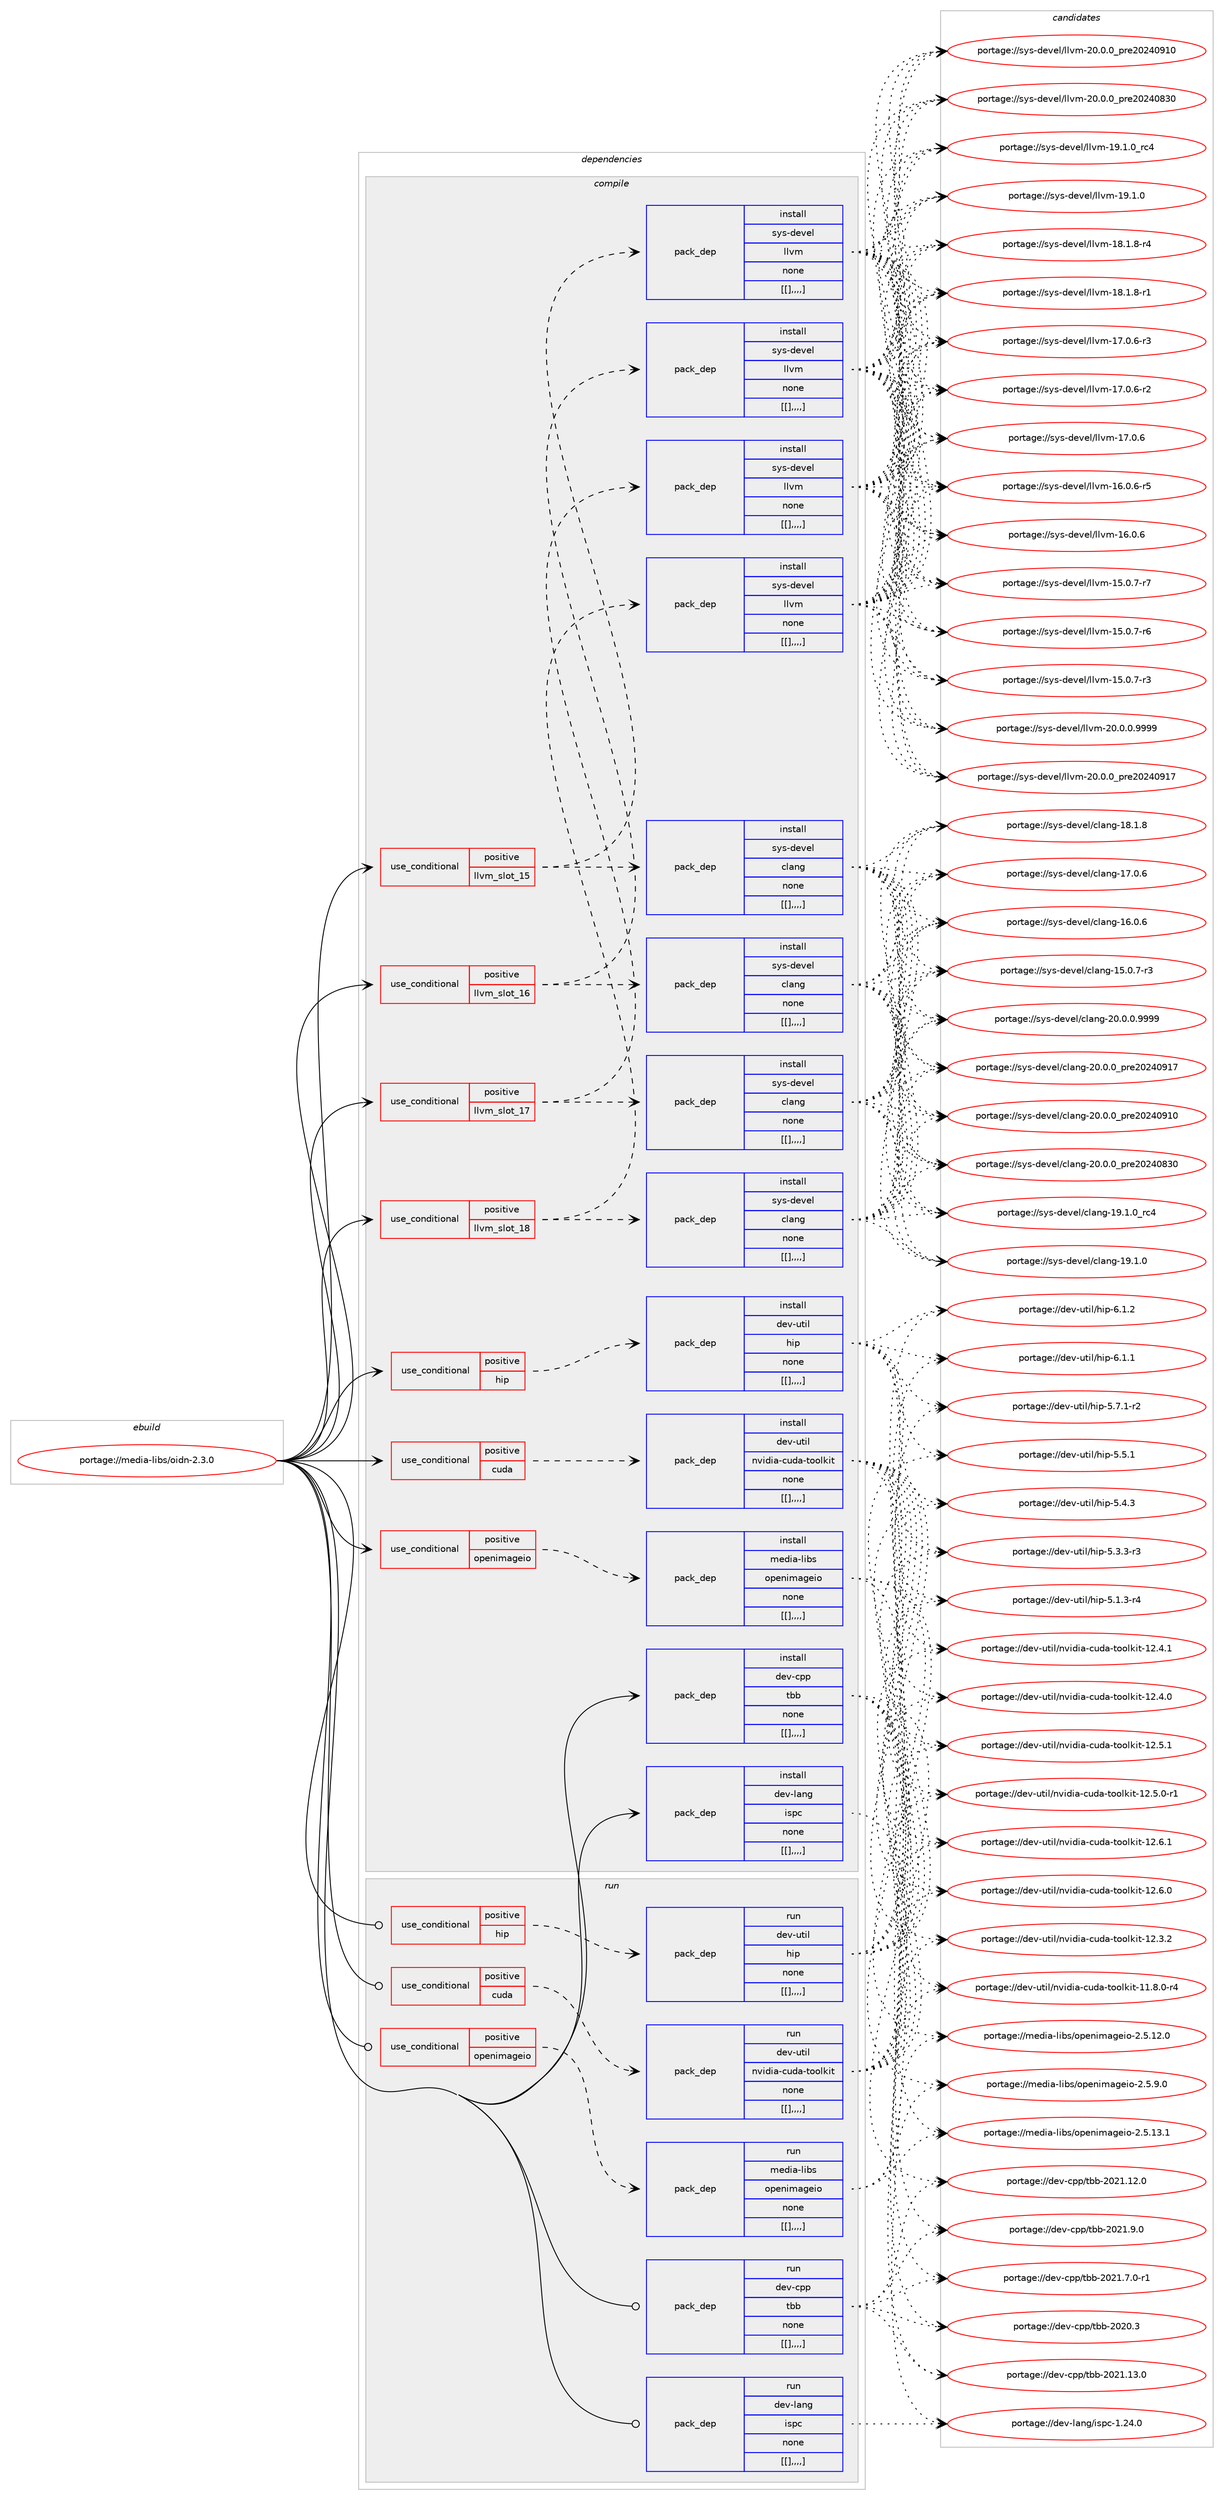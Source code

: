 digraph prolog {

# *************
# Graph options
# *************

newrank=true;
concentrate=true;
compound=true;
graph [rankdir=LR,fontname=Helvetica,fontsize=10,ranksep=1.5];#, ranksep=2.5, nodesep=0.2];
edge  [arrowhead=vee];
node  [fontname=Helvetica,fontsize=10];

# **********
# The ebuild
# **********

subgraph cluster_leftcol {
color=gray;
label=<<i>ebuild</i>>;
id [label="portage://media-libs/oidn-2.3.0", color=red, width=4, href="../media-libs/oidn-2.3.0.svg"];
}

# ****************
# The dependencies
# ****************

subgraph cluster_midcol {
color=gray;
label=<<i>dependencies</i>>;
subgraph cluster_compile {
fillcolor="#eeeeee";
style=filled;
label=<<i>compile</i>>;
subgraph cond80418 {
dependency313854 [label=<<TABLE BORDER="0" CELLBORDER="1" CELLSPACING="0" CELLPADDING="4"><TR><TD ROWSPAN="3" CELLPADDING="10">use_conditional</TD></TR><TR><TD>positive</TD></TR><TR><TD>cuda</TD></TR></TABLE>>, shape=none, color=red];
subgraph pack231025 {
dependency313855 [label=<<TABLE BORDER="0" CELLBORDER="1" CELLSPACING="0" CELLPADDING="4" WIDTH="220"><TR><TD ROWSPAN="6" CELLPADDING="30">pack_dep</TD></TR><TR><TD WIDTH="110">install</TD></TR><TR><TD>dev-util</TD></TR><TR><TD>nvidia-cuda-toolkit</TD></TR><TR><TD>none</TD></TR><TR><TD>[[],,,,]</TD></TR></TABLE>>, shape=none, color=blue];
}
dependency313854:e -> dependency313855:w [weight=20,style="dashed",arrowhead="vee"];
}
id:e -> dependency313854:w [weight=20,style="solid",arrowhead="vee"];
subgraph cond80419 {
dependency313856 [label=<<TABLE BORDER="0" CELLBORDER="1" CELLSPACING="0" CELLPADDING="4"><TR><TD ROWSPAN="3" CELLPADDING="10">use_conditional</TD></TR><TR><TD>positive</TD></TR><TR><TD>hip</TD></TR></TABLE>>, shape=none, color=red];
subgraph pack231026 {
dependency313857 [label=<<TABLE BORDER="0" CELLBORDER="1" CELLSPACING="0" CELLPADDING="4" WIDTH="220"><TR><TD ROWSPAN="6" CELLPADDING="30">pack_dep</TD></TR><TR><TD WIDTH="110">install</TD></TR><TR><TD>dev-util</TD></TR><TR><TD>hip</TD></TR><TR><TD>none</TD></TR><TR><TD>[[],,,,]</TD></TR></TABLE>>, shape=none, color=blue];
}
dependency313856:e -> dependency313857:w [weight=20,style="dashed",arrowhead="vee"];
}
id:e -> dependency313856:w [weight=20,style="solid",arrowhead="vee"];
subgraph cond80420 {
dependency313858 [label=<<TABLE BORDER="0" CELLBORDER="1" CELLSPACING="0" CELLPADDING="4"><TR><TD ROWSPAN="3" CELLPADDING="10">use_conditional</TD></TR><TR><TD>positive</TD></TR><TR><TD>llvm_slot_15</TD></TR></TABLE>>, shape=none, color=red];
subgraph pack231027 {
dependency313859 [label=<<TABLE BORDER="0" CELLBORDER="1" CELLSPACING="0" CELLPADDING="4" WIDTH="220"><TR><TD ROWSPAN="6" CELLPADDING="30">pack_dep</TD></TR><TR><TD WIDTH="110">install</TD></TR><TR><TD>sys-devel</TD></TR><TR><TD>clang</TD></TR><TR><TD>none</TD></TR><TR><TD>[[],,,,]</TD></TR></TABLE>>, shape=none, color=blue];
}
dependency313858:e -> dependency313859:w [weight=20,style="dashed",arrowhead="vee"];
subgraph pack231028 {
dependency313860 [label=<<TABLE BORDER="0" CELLBORDER="1" CELLSPACING="0" CELLPADDING="4" WIDTH="220"><TR><TD ROWSPAN="6" CELLPADDING="30">pack_dep</TD></TR><TR><TD WIDTH="110">install</TD></TR><TR><TD>sys-devel</TD></TR><TR><TD>llvm</TD></TR><TR><TD>none</TD></TR><TR><TD>[[],,,,]</TD></TR></TABLE>>, shape=none, color=blue];
}
dependency313858:e -> dependency313860:w [weight=20,style="dashed",arrowhead="vee"];
}
id:e -> dependency313858:w [weight=20,style="solid",arrowhead="vee"];
subgraph cond80421 {
dependency313861 [label=<<TABLE BORDER="0" CELLBORDER="1" CELLSPACING="0" CELLPADDING="4"><TR><TD ROWSPAN="3" CELLPADDING="10">use_conditional</TD></TR><TR><TD>positive</TD></TR><TR><TD>llvm_slot_16</TD></TR></TABLE>>, shape=none, color=red];
subgraph pack231029 {
dependency313862 [label=<<TABLE BORDER="0" CELLBORDER="1" CELLSPACING="0" CELLPADDING="4" WIDTH="220"><TR><TD ROWSPAN="6" CELLPADDING="30">pack_dep</TD></TR><TR><TD WIDTH="110">install</TD></TR><TR><TD>sys-devel</TD></TR><TR><TD>clang</TD></TR><TR><TD>none</TD></TR><TR><TD>[[],,,,]</TD></TR></TABLE>>, shape=none, color=blue];
}
dependency313861:e -> dependency313862:w [weight=20,style="dashed",arrowhead="vee"];
subgraph pack231030 {
dependency313863 [label=<<TABLE BORDER="0" CELLBORDER="1" CELLSPACING="0" CELLPADDING="4" WIDTH="220"><TR><TD ROWSPAN="6" CELLPADDING="30">pack_dep</TD></TR><TR><TD WIDTH="110">install</TD></TR><TR><TD>sys-devel</TD></TR><TR><TD>llvm</TD></TR><TR><TD>none</TD></TR><TR><TD>[[],,,,]</TD></TR></TABLE>>, shape=none, color=blue];
}
dependency313861:e -> dependency313863:w [weight=20,style="dashed",arrowhead="vee"];
}
id:e -> dependency313861:w [weight=20,style="solid",arrowhead="vee"];
subgraph cond80422 {
dependency313864 [label=<<TABLE BORDER="0" CELLBORDER="1" CELLSPACING="0" CELLPADDING="4"><TR><TD ROWSPAN="3" CELLPADDING="10">use_conditional</TD></TR><TR><TD>positive</TD></TR><TR><TD>llvm_slot_17</TD></TR></TABLE>>, shape=none, color=red];
subgraph pack231031 {
dependency313865 [label=<<TABLE BORDER="0" CELLBORDER="1" CELLSPACING="0" CELLPADDING="4" WIDTH="220"><TR><TD ROWSPAN="6" CELLPADDING="30">pack_dep</TD></TR><TR><TD WIDTH="110">install</TD></TR><TR><TD>sys-devel</TD></TR><TR><TD>clang</TD></TR><TR><TD>none</TD></TR><TR><TD>[[],,,,]</TD></TR></TABLE>>, shape=none, color=blue];
}
dependency313864:e -> dependency313865:w [weight=20,style="dashed",arrowhead="vee"];
subgraph pack231032 {
dependency313866 [label=<<TABLE BORDER="0" CELLBORDER="1" CELLSPACING="0" CELLPADDING="4" WIDTH="220"><TR><TD ROWSPAN="6" CELLPADDING="30">pack_dep</TD></TR><TR><TD WIDTH="110">install</TD></TR><TR><TD>sys-devel</TD></TR><TR><TD>llvm</TD></TR><TR><TD>none</TD></TR><TR><TD>[[],,,,]</TD></TR></TABLE>>, shape=none, color=blue];
}
dependency313864:e -> dependency313866:w [weight=20,style="dashed",arrowhead="vee"];
}
id:e -> dependency313864:w [weight=20,style="solid",arrowhead="vee"];
subgraph cond80423 {
dependency313867 [label=<<TABLE BORDER="0" CELLBORDER="1" CELLSPACING="0" CELLPADDING="4"><TR><TD ROWSPAN="3" CELLPADDING="10">use_conditional</TD></TR><TR><TD>positive</TD></TR><TR><TD>llvm_slot_18</TD></TR></TABLE>>, shape=none, color=red];
subgraph pack231033 {
dependency313868 [label=<<TABLE BORDER="0" CELLBORDER="1" CELLSPACING="0" CELLPADDING="4" WIDTH="220"><TR><TD ROWSPAN="6" CELLPADDING="30">pack_dep</TD></TR><TR><TD WIDTH="110">install</TD></TR><TR><TD>sys-devel</TD></TR><TR><TD>clang</TD></TR><TR><TD>none</TD></TR><TR><TD>[[],,,,]</TD></TR></TABLE>>, shape=none, color=blue];
}
dependency313867:e -> dependency313868:w [weight=20,style="dashed",arrowhead="vee"];
subgraph pack231034 {
dependency313869 [label=<<TABLE BORDER="0" CELLBORDER="1" CELLSPACING="0" CELLPADDING="4" WIDTH="220"><TR><TD ROWSPAN="6" CELLPADDING="30">pack_dep</TD></TR><TR><TD WIDTH="110">install</TD></TR><TR><TD>sys-devel</TD></TR><TR><TD>llvm</TD></TR><TR><TD>none</TD></TR><TR><TD>[[],,,,]</TD></TR></TABLE>>, shape=none, color=blue];
}
dependency313867:e -> dependency313869:w [weight=20,style="dashed",arrowhead="vee"];
}
id:e -> dependency313867:w [weight=20,style="solid",arrowhead="vee"];
subgraph cond80424 {
dependency313870 [label=<<TABLE BORDER="0" CELLBORDER="1" CELLSPACING="0" CELLPADDING="4"><TR><TD ROWSPAN="3" CELLPADDING="10">use_conditional</TD></TR><TR><TD>positive</TD></TR><TR><TD>openimageio</TD></TR></TABLE>>, shape=none, color=red];
subgraph pack231035 {
dependency313871 [label=<<TABLE BORDER="0" CELLBORDER="1" CELLSPACING="0" CELLPADDING="4" WIDTH="220"><TR><TD ROWSPAN="6" CELLPADDING="30">pack_dep</TD></TR><TR><TD WIDTH="110">install</TD></TR><TR><TD>media-libs</TD></TR><TR><TD>openimageio</TD></TR><TR><TD>none</TD></TR><TR><TD>[[],,,,]</TD></TR></TABLE>>, shape=none, color=blue];
}
dependency313870:e -> dependency313871:w [weight=20,style="dashed",arrowhead="vee"];
}
id:e -> dependency313870:w [weight=20,style="solid",arrowhead="vee"];
subgraph pack231036 {
dependency313872 [label=<<TABLE BORDER="0" CELLBORDER="1" CELLSPACING="0" CELLPADDING="4" WIDTH="220"><TR><TD ROWSPAN="6" CELLPADDING="30">pack_dep</TD></TR><TR><TD WIDTH="110">install</TD></TR><TR><TD>dev-cpp</TD></TR><TR><TD>tbb</TD></TR><TR><TD>none</TD></TR><TR><TD>[[],,,,]</TD></TR></TABLE>>, shape=none, color=blue];
}
id:e -> dependency313872:w [weight=20,style="solid",arrowhead="vee"];
subgraph pack231037 {
dependency313873 [label=<<TABLE BORDER="0" CELLBORDER="1" CELLSPACING="0" CELLPADDING="4" WIDTH="220"><TR><TD ROWSPAN="6" CELLPADDING="30">pack_dep</TD></TR><TR><TD WIDTH="110">install</TD></TR><TR><TD>dev-lang</TD></TR><TR><TD>ispc</TD></TR><TR><TD>none</TD></TR><TR><TD>[[],,,,]</TD></TR></TABLE>>, shape=none, color=blue];
}
id:e -> dependency313873:w [weight=20,style="solid",arrowhead="vee"];
}
subgraph cluster_compileandrun {
fillcolor="#eeeeee";
style=filled;
label=<<i>compile and run</i>>;
}
subgraph cluster_run {
fillcolor="#eeeeee";
style=filled;
label=<<i>run</i>>;
subgraph cond80425 {
dependency313874 [label=<<TABLE BORDER="0" CELLBORDER="1" CELLSPACING="0" CELLPADDING="4"><TR><TD ROWSPAN="3" CELLPADDING="10">use_conditional</TD></TR><TR><TD>positive</TD></TR><TR><TD>cuda</TD></TR></TABLE>>, shape=none, color=red];
subgraph pack231038 {
dependency313875 [label=<<TABLE BORDER="0" CELLBORDER="1" CELLSPACING="0" CELLPADDING="4" WIDTH="220"><TR><TD ROWSPAN="6" CELLPADDING="30">pack_dep</TD></TR><TR><TD WIDTH="110">run</TD></TR><TR><TD>dev-util</TD></TR><TR><TD>nvidia-cuda-toolkit</TD></TR><TR><TD>none</TD></TR><TR><TD>[[],,,,]</TD></TR></TABLE>>, shape=none, color=blue];
}
dependency313874:e -> dependency313875:w [weight=20,style="dashed",arrowhead="vee"];
}
id:e -> dependency313874:w [weight=20,style="solid",arrowhead="odot"];
subgraph cond80426 {
dependency313876 [label=<<TABLE BORDER="0" CELLBORDER="1" CELLSPACING="0" CELLPADDING="4"><TR><TD ROWSPAN="3" CELLPADDING="10">use_conditional</TD></TR><TR><TD>positive</TD></TR><TR><TD>hip</TD></TR></TABLE>>, shape=none, color=red];
subgraph pack231039 {
dependency313877 [label=<<TABLE BORDER="0" CELLBORDER="1" CELLSPACING="0" CELLPADDING="4" WIDTH="220"><TR><TD ROWSPAN="6" CELLPADDING="30">pack_dep</TD></TR><TR><TD WIDTH="110">run</TD></TR><TR><TD>dev-util</TD></TR><TR><TD>hip</TD></TR><TR><TD>none</TD></TR><TR><TD>[[],,,,]</TD></TR></TABLE>>, shape=none, color=blue];
}
dependency313876:e -> dependency313877:w [weight=20,style="dashed",arrowhead="vee"];
}
id:e -> dependency313876:w [weight=20,style="solid",arrowhead="odot"];
subgraph cond80427 {
dependency313878 [label=<<TABLE BORDER="0" CELLBORDER="1" CELLSPACING="0" CELLPADDING="4"><TR><TD ROWSPAN="3" CELLPADDING="10">use_conditional</TD></TR><TR><TD>positive</TD></TR><TR><TD>openimageio</TD></TR></TABLE>>, shape=none, color=red];
subgraph pack231040 {
dependency313879 [label=<<TABLE BORDER="0" CELLBORDER="1" CELLSPACING="0" CELLPADDING="4" WIDTH="220"><TR><TD ROWSPAN="6" CELLPADDING="30">pack_dep</TD></TR><TR><TD WIDTH="110">run</TD></TR><TR><TD>media-libs</TD></TR><TR><TD>openimageio</TD></TR><TR><TD>none</TD></TR><TR><TD>[[],,,,]</TD></TR></TABLE>>, shape=none, color=blue];
}
dependency313878:e -> dependency313879:w [weight=20,style="dashed",arrowhead="vee"];
}
id:e -> dependency313878:w [weight=20,style="solid",arrowhead="odot"];
subgraph pack231041 {
dependency313880 [label=<<TABLE BORDER="0" CELLBORDER="1" CELLSPACING="0" CELLPADDING="4" WIDTH="220"><TR><TD ROWSPAN="6" CELLPADDING="30">pack_dep</TD></TR><TR><TD WIDTH="110">run</TD></TR><TR><TD>dev-cpp</TD></TR><TR><TD>tbb</TD></TR><TR><TD>none</TD></TR><TR><TD>[[],,,,]</TD></TR></TABLE>>, shape=none, color=blue];
}
id:e -> dependency313880:w [weight=20,style="solid",arrowhead="odot"];
subgraph pack231042 {
dependency313881 [label=<<TABLE BORDER="0" CELLBORDER="1" CELLSPACING="0" CELLPADDING="4" WIDTH="220"><TR><TD ROWSPAN="6" CELLPADDING="30">pack_dep</TD></TR><TR><TD WIDTH="110">run</TD></TR><TR><TD>dev-lang</TD></TR><TR><TD>ispc</TD></TR><TR><TD>none</TD></TR><TR><TD>[[],,,,]</TD></TR></TABLE>>, shape=none, color=blue];
}
id:e -> dependency313881:w [weight=20,style="solid",arrowhead="odot"];
}
}

# **************
# The candidates
# **************

subgraph cluster_choices {
rank=same;
color=gray;
label=<<i>candidates</i>>;

subgraph choice231025 {
color=black;
nodesep=1;
choice1001011184511711610510847110118105100105974599117100974511611111110810710511645495046544649 [label="portage://dev-util/nvidia-cuda-toolkit-12.6.1", color=red, width=4,href="../dev-util/nvidia-cuda-toolkit-12.6.1.svg"];
choice1001011184511711610510847110118105100105974599117100974511611111110810710511645495046544648 [label="portage://dev-util/nvidia-cuda-toolkit-12.6.0", color=red, width=4,href="../dev-util/nvidia-cuda-toolkit-12.6.0.svg"];
choice1001011184511711610510847110118105100105974599117100974511611111110810710511645495046534649 [label="portage://dev-util/nvidia-cuda-toolkit-12.5.1", color=red, width=4,href="../dev-util/nvidia-cuda-toolkit-12.5.1.svg"];
choice10010111845117116105108471101181051001059745991171009745116111111108107105116454950465346484511449 [label="portage://dev-util/nvidia-cuda-toolkit-12.5.0-r1", color=red, width=4,href="../dev-util/nvidia-cuda-toolkit-12.5.0-r1.svg"];
choice1001011184511711610510847110118105100105974599117100974511611111110810710511645495046524649 [label="portage://dev-util/nvidia-cuda-toolkit-12.4.1", color=red, width=4,href="../dev-util/nvidia-cuda-toolkit-12.4.1.svg"];
choice1001011184511711610510847110118105100105974599117100974511611111110810710511645495046524648 [label="portage://dev-util/nvidia-cuda-toolkit-12.4.0", color=red, width=4,href="../dev-util/nvidia-cuda-toolkit-12.4.0.svg"];
choice1001011184511711610510847110118105100105974599117100974511611111110810710511645495046514650 [label="portage://dev-util/nvidia-cuda-toolkit-12.3.2", color=red, width=4,href="../dev-util/nvidia-cuda-toolkit-12.3.2.svg"];
choice10010111845117116105108471101181051001059745991171009745116111111108107105116454949465646484511452 [label="portage://dev-util/nvidia-cuda-toolkit-11.8.0-r4", color=red, width=4,href="../dev-util/nvidia-cuda-toolkit-11.8.0-r4.svg"];
dependency313855:e -> choice1001011184511711610510847110118105100105974599117100974511611111110810710511645495046544649:w [style=dotted,weight="100"];
dependency313855:e -> choice1001011184511711610510847110118105100105974599117100974511611111110810710511645495046544648:w [style=dotted,weight="100"];
dependency313855:e -> choice1001011184511711610510847110118105100105974599117100974511611111110810710511645495046534649:w [style=dotted,weight="100"];
dependency313855:e -> choice10010111845117116105108471101181051001059745991171009745116111111108107105116454950465346484511449:w [style=dotted,weight="100"];
dependency313855:e -> choice1001011184511711610510847110118105100105974599117100974511611111110810710511645495046524649:w [style=dotted,weight="100"];
dependency313855:e -> choice1001011184511711610510847110118105100105974599117100974511611111110810710511645495046524648:w [style=dotted,weight="100"];
dependency313855:e -> choice1001011184511711610510847110118105100105974599117100974511611111110810710511645495046514650:w [style=dotted,weight="100"];
dependency313855:e -> choice10010111845117116105108471101181051001059745991171009745116111111108107105116454949465646484511452:w [style=dotted,weight="100"];
}
subgraph choice231026 {
color=black;
nodesep=1;
choice1001011184511711610510847104105112455446494650 [label="portage://dev-util/hip-6.1.2", color=red, width=4,href="../dev-util/hip-6.1.2.svg"];
choice1001011184511711610510847104105112455446494649 [label="portage://dev-util/hip-6.1.1", color=red, width=4,href="../dev-util/hip-6.1.1.svg"];
choice10010111845117116105108471041051124553465546494511450 [label="portage://dev-util/hip-5.7.1-r2", color=red, width=4,href="../dev-util/hip-5.7.1-r2.svg"];
choice1001011184511711610510847104105112455346534649 [label="portage://dev-util/hip-5.5.1", color=red, width=4,href="../dev-util/hip-5.5.1.svg"];
choice1001011184511711610510847104105112455346524651 [label="portage://dev-util/hip-5.4.3", color=red, width=4,href="../dev-util/hip-5.4.3.svg"];
choice10010111845117116105108471041051124553465146514511451 [label="portage://dev-util/hip-5.3.3-r3", color=red, width=4,href="../dev-util/hip-5.3.3-r3.svg"];
choice10010111845117116105108471041051124553464946514511452 [label="portage://dev-util/hip-5.1.3-r4", color=red, width=4,href="../dev-util/hip-5.1.3-r4.svg"];
dependency313857:e -> choice1001011184511711610510847104105112455446494650:w [style=dotted,weight="100"];
dependency313857:e -> choice1001011184511711610510847104105112455446494649:w [style=dotted,weight="100"];
dependency313857:e -> choice10010111845117116105108471041051124553465546494511450:w [style=dotted,weight="100"];
dependency313857:e -> choice1001011184511711610510847104105112455346534649:w [style=dotted,weight="100"];
dependency313857:e -> choice1001011184511711610510847104105112455346524651:w [style=dotted,weight="100"];
dependency313857:e -> choice10010111845117116105108471041051124553465146514511451:w [style=dotted,weight="100"];
dependency313857:e -> choice10010111845117116105108471041051124553464946514511452:w [style=dotted,weight="100"];
}
subgraph choice231027 {
color=black;
nodesep=1;
choice11512111545100101118101108479910897110103455048464846484657575757 [label="portage://sys-devel/clang-20.0.0.9999", color=red, width=4,href="../sys-devel/clang-20.0.0.9999.svg"];
choice1151211154510010111810110847991089711010345504846484648951121141015048505248574955 [label="portage://sys-devel/clang-20.0.0_pre20240917", color=red, width=4,href="../sys-devel/clang-20.0.0_pre20240917.svg"];
choice1151211154510010111810110847991089711010345504846484648951121141015048505248574948 [label="portage://sys-devel/clang-20.0.0_pre20240910", color=red, width=4,href="../sys-devel/clang-20.0.0_pre20240910.svg"];
choice1151211154510010111810110847991089711010345504846484648951121141015048505248565148 [label="portage://sys-devel/clang-20.0.0_pre20240830", color=red, width=4,href="../sys-devel/clang-20.0.0_pre20240830.svg"];
choice1151211154510010111810110847991089711010345495746494648951149952 [label="portage://sys-devel/clang-19.1.0_rc4", color=red, width=4,href="../sys-devel/clang-19.1.0_rc4.svg"];
choice1151211154510010111810110847991089711010345495746494648 [label="portage://sys-devel/clang-19.1.0", color=red, width=4,href="../sys-devel/clang-19.1.0.svg"];
choice1151211154510010111810110847991089711010345495646494656 [label="portage://sys-devel/clang-18.1.8", color=red, width=4,href="../sys-devel/clang-18.1.8.svg"];
choice1151211154510010111810110847991089711010345495546484654 [label="portage://sys-devel/clang-17.0.6", color=red, width=4,href="../sys-devel/clang-17.0.6.svg"];
choice1151211154510010111810110847991089711010345495446484654 [label="portage://sys-devel/clang-16.0.6", color=red, width=4,href="../sys-devel/clang-16.0.6.svg"];
choice11512111545100101118101108479910897110103454953464846554511451 [label="portage://sys-devel/clang-15.0.7-r3", color=red, width=4,href="../sys-devel/clang-15.0.7-r3.svg"];
dependency313859:e -> choice11512111545100101118101108479910897110103455048464846484657575757:w [style=dotted,weight="100"];
dependency313859:e -> choice1151211154510010111810110847991089711010345504846484648951121141015048505248574955:w [style=dotted,weight="100"];
dependency313859:e -> choice1151211154510010111810110847991089711010345504846484648951121141015048505248574948:w [style=dotted,weight="100"];
dependency313859:e -> choice1151211154510010111810110847991089711010345504846484648951121141015048505248565148:w [style=dotted,weight="100"];
dependency313859:e -> choice1151211154510010111810110847991089711010345495746494648951149952:w [style=dotted,weight="100"];
dependency313859:e -> choice1151211154510010111810110847991089711010345495746494648:w [style=dotted,weight="100"];
dependency313859:e -> choice1151211154510010111810110847991089711010345495646494656:w [style=dotted,weight="100"];
dependency313859:e -> choice1151211154510010111810110847991089711010345495546484654:w [style=dotted,weight="100"];
dependency313859:e -> choice1151211154510010111810110847991089711010345495446484654:w [style=dotted,weight="100"];
dependency313859:e -> choice11512111545100101118101108479910897110103454953464846554511451:w [style=dotted,weight="100"];
}
subgraph choice231028 {
color=black;
nodesep=1;
choice1151211154510010111810110847108108118109455048464846484657575757 [label="portage://sys-devel/llvm-20.0.0.9999", color=red, width=4,href="../sys-devel/llvm-20.0.0.9999.svg"];
choice115121115451001011181011084710810811810945504846484648951121141015048505248574955 [label="portage://sys-devel/llvm-20.0.0_pre20240917", color=red, width=4,href="../sys-devel/llvm-20.0.0_pre20240917.svg"];
choice115121115451001011181011084710810811810945504846484648951121141015048505248574948 [label="portage://sys-devel/llvm-20.0.0_pre20240910", color=red, width=4,href="../sys-devel/llvm-20.0.0_pre20240910.svg"];
choice115121115451001011181011084710810811810945504846484648951121141015048505248565148 [label="portage://sys-devel/llvm-20.0.0_pre20240830", color=red, width=4,href="../sys-devel/llvm-20.0.0_pre20240830.svg"];
choice115121115451001011181011084710810811810945495746494648951149952 [label="portage://sys-devel/llvm-19.1.0_rc4", color=red, width=4,href="../sys-devel/llvm-19.1.0_rc4.svg"];
choice115121115451001011181011084710810811810945495746494648 [label="portage://sys-devel/llvm-19.1.0", color=red, width=4,href="../sys-devel/llvm-19.1.0.svg"];
choice1151211154510010111810110847108108118109454956464946564511452 [label="portage://sys-devel/llvm-18.1.8-r4", color=red, width=4,href="../sys-devel/llvm-18.1.8-r4.svg"];
choice1151211154510010111810110847108108118109454956464946564511449 [label="portage://sys-devel/llvm-18.1.8-r1", color=red, width=4,href="../sys-devel/llvm-18.1.8-r1.svg"];
choice1151211154510010111810110847108108118109454955464846544511451 [label="portage://sys-devel/llvm-17.0.6-r3", color=red, width=4,href="../sys-devel/llvm-17.0.6-r3.svg"];
choice1151211154510010111810110847108108118109454955464846544511450 [label="portage://sys-devel/llvm-17.0.6-r2", color=red, width=4,href="../sys-devel/llvm-17.0.6-r2.svg"];
choice115121115451001011181011084710810811810945495546484654 [label="portage://sys-devel/llvm-17.0.6", color=red, width=4,href="../sys-devel/llvm-17.0.6.svg"];
choice1151211154510010111810110847108108118109454954464846544511453 [label="portage://sys-devel/llvm-16.0.6-r5", color=red, width=4,href="../sys-devel/llvm-16.0.6-r5.svg"];
choice115121115451001011181011084710810811810945495446484654 [label="portage://sys-devel/llvm-16.0.6", color=red, width=4,href="../sys-devel/llvm-16.0.6.svg"];
choice1151211154510010111810110847108108118109454953464846554511455 [label="portage://sys-devel/llvm-15.0.7-r7", color=red, width=4,href="../sys-devel/llvm-15.0.7-r7.svg"];
choice1151211154510010111810110847108108118109454953464846554511454 [label="portage://sys-devel/llvm-15.0.7-r6", color=red, width=4,href="../sys-devel/llvm-15.0.7-r6.svg"];
choice1151211154510010111810110847108108118109454953464846554511451 [label="portage://sys-devel/llvm-15.0.7-r3", color=red, width=4,href="../sys-devel/llvm-15.0.7-r3.svg"];
dependency313860:e -> choice1151211154510010111810110847108108118109455048464846484657575757:w [style=dotted,weight="100"];
dependency313860:e -> choice115121115451001011181011084710810811810945504846484648951121141015048505248574955:w [style=dotted,weight="100"];
dependency313860:e -> choice115121115451001011181011084710810811810945504846484648951121141015048505248574948:w [style=dotted,weight="100"];
dependency313860:e -> choice115121115451001011181011084710810811810945504846484648951121141015048505248565148:w [style=dotted,weight="100"];
dependency313860:e -> choice115121115451001011181011084710810811810945495746494648951149952:w [style=dotted,weight="100"];
dependency313860:e -> choice115121115451001011181011084710810811810945495746494648:w [style=dotted,weight="100"];
dependency313860:e -> choice1151211154510010111810110847108108118109454956464946564511452:w [style=dotted,weight="100"];
dependency313860:e -> choice1151211154510010111810110847108108118109454956464946564511449:w [style=dotted,weight="100"];
dependency313860:e -> choice1151211154510010111810110847108108118109454955464846544511451:w [style=dotted,weight="100"];
dependency313860:e -> choice1151211154510010111810110847108108118109454955464846544511450:w [style=dotted,weight="100"];
dependency313860:e -> choice115121115451001011181011084710810811810945495546484654:w [style=dotted,weight="100"];
dependency313860:e -> choice1151211154510010111810110847108108118109454954464846544511453:w [style=dotted,weight="100"];
dependency313860:e -> choice115121115451001011181011084710810811810945495446484654:w [style=dotted,weight="100"];
dependency313860:e -> choice1151211154510010111810110847108108118109454953464846554511455:w [style=dotted,weight="100"];
dependency313860:e -> choice1151211154510010111810110847108108118109454953464846554511454:w [style=dotted,weight="100"];
dependency313860:e -> choice1151211154510010111810110847108108118109454953464846554511451:w [style=dotted,weight="100"];
}
subgraph choice231029 {
color=black;
nodesep=1;
choice11512111545100101118101108479910897110103455048464846484657575757 [label="portage://sys-devel/clang-20.0.0.9999", color=red, width=4,href="../sys-devel/clang-20.0.0.9999.svg"];
choice1151211154510010111810110847991089711010345504846484648951121141015048505248574955 [label="portage://sys-devel/clang-20.0.0_pre20240917", color=red, width=4,href="../sys-devel/clang-20.0.0_pre20240917.svg"];
choice1151211154510010111810110847991089711010345504846484648951121141015048505248574948 [label="portage://sys-devel/clang-20.0.0_pre20240910", color=red, width=4,href="../sys-devel/clang-20.0.0_pre20240910.svg"];
choice1151211154510010111810110847991089711010345504846484648951121141015048505248565148 [label="portage://sys-devel/clang-20.0.0_pre20240830", color=red, width=4,href="../sys-devel/clang-20.0.0_pre20240830.svg"];
choice1151211154510010111810110847991089711010345495746494648951149952 [label="portage://sys-devel/clang-19.1.0_rc4", color=red, width=4,href="../sys-devel/clang-19.1.0_rc4.svg"];
choice1151211154510010111810110847991089711010345495746494648 [label="portage://sys-devel/clang-19.1.0", color=red, width=4,href="../sys-devel/clang-19.1.0.svg"];
choice1151211154510010111810110847991089711010345495646494656 [label="portage://sys-devel/clang-18.1.8", color=red, width=4,href="../sys-devel/clang-18.1.8.svg"];
choice1151211154510010111810110847991089711010345495546484654 [label="portage://sys-devel/clang-17.0.6", color=red, width=4,href="../sys-devel/clang-17.0.6.svg"];
choice1151211154510010111810110847991089711010345495446484654 [label="portage://sys-devel/clang-16.0.6", color=red, width=4,href="../sys-devel/clang-16.0.6.svg"];
choice11512111545100101118101108479910897110103454953464846554511451 [label="portage://sys-devel/clang-15.0.7-r3", color=red, width=4,href="../sys-devel/clang-15.0.7-r3.svg"];
dependency313862:e -> choice11512111545100101118101108479910897110103455048464846484657575757:w [style=dotted,weight="100"];
dependency313862:e -> choice1151211154510010111810110847991089711010345504846484648951121141015048505248574955:w [style=dotted,weight="100"];
dependency313862:e -> choice1151211154510010111810110847991089711010345504846484648951121141015048505248574948:w [style=dotted,weight="100"];
dependency313862:e -> choice1151211154510010111810110847991089711010345504846484648951121141015048505248565148:w [style=dotted,weight="100"];
dependency313862:e -> choice1151211154510010111810110847991089711010345495746494648951149952:w [style=dotted,weight="100"];
dependency313862:e -> choice1151211154510010111810110847991089711010345495746494648:w [style=dotted,weight="100"];
dependency313862:e -> choice1151211154510010111810110847991089711010345495646494656:w [style=dotted,weight="100"];
dependency313862:e -> choice1151211154510010111810110847991089711010345495546484654:w [style=dotted,weight="100"];
dependency313862:e -> choice1151211154510010111810110847991089711010345495446484654:w [style=dotted,weight="100"];
dependency313862:e -> choice11512111545100101118101108479910897110103454953464846554511451:w [style=dotted,weight="100"];
}
subgraph choice231030 {
color=black;
nodesep=1;
choice1151211154510010111810110847108108118109455048464846484657575757 [label="portage://sys-devel/llvm-20.0.0.9999", color=red, width=4,href="../sys-devel/llvm-20.0.0.9999.svg"];
choice115121115451001011181011084710810811810945504846484648951121141015048505248574955 [label="portage://sys-devel/llvm-20.0.0_pre20240917", color=red, width=4,href="../sys-devel/llvm-20.0.0_pre20240917.svg"];
choice115121115451001011181011084710810811810945504846484648951121141015048505248574948 [label="portage://sys-devel/llvm-20.0.0_pre20240910", color=red, width=4,href="../sys-devel/llvm-20.0.0_pre20240910.svg"];
choice115121115451001011181011084710810811810945504846484648951121141015048505248565148 [label="portage://sys-devel/llvm-20.0.0_pre20240830", color=red, width=4,href="../sys-devel/llvm-20.0.0_pre20240830.svg"];
choice115121115451001011181011084710810811810945495746494648951149952 [label="portage://sys-devel/llvm-19.1.0_rc4", color=red, width=4,href="../sys-devel/llvm-19.1.0_rc4.svg"];
choice115121115451001011181011084710810811810945495746494648 [label="portage://sys-devel/llvm-19.1.0", color=red, width=4,href="../sys-devel/llvm-19.1.0.svg"];
choice1151211154510010111810110847108108118109454956464946564511452 [label="portage://sys-devel/llvm-18.1.8-r4", color=red, width=4,href="../sys-devel/llvm-18.1.8-r4.svg"];
choice1151211154510010111810110847108108118109454956464946564511449 [label="portage://sys-devel/llvm-18.1.8-r1", color=red, width=4,href="../sys-devel/llvm-18.1.8-r1.svg"];
choice1151211154510010111810110847108108118109454955464846544511451 [label="portage://sys-devel/llvm-17.0.6-r3", color=red, width=4,href="../sys-devel/llvm-17.0.6-r3.svg"];
choice1151211154510010111810110847108108118109454955464846544511450 [label="portage://sys-devel/llvm-17.0.6-r2", color=red, width=4,href="../sys-devel/llvm-17.0.6-r2.svg"];
choice115121115451001011181011084710810811810945495546484654 [label="portage://sys-devel/llvm-17.0.6", color=red, width=4,href="../sys-devel/llvm-17.0.6.svg"];
choice1151211154510010111810110847108108118109454954464846544511453 [label="portage://sys-devel/llvm-16.0.6-r5", color=red, width=4,href="../sys-devel/llvm-16.0.6-r5.svg"];
choice115121115451001011181011084710810811810945495446484654 [label="portage://sys-devel/llvm-16.0.6", color=red, width=4,href="../sys-devel/llvm-16.0.6.svg"];
choice1151211154510010111810110847108108118109454953464846554511455 [label="portage://sys-devel/llvm-15.0.7-r7", color=red, width=4,href="../sys-devel/llvm-15.0.7-r7.svg"];
choice1151211154510010111810110847108108118109454953464846554511454 [label="portage://sys-devel/llvm-15.0.7-r6", color=red, width=4,href="../sys-devel/llvm-15.0.7-r6.svg"];
choice1151211154510010111810110847108108118109454953464846554511451 [label="portage://sys-devel/llvm-15.0.7-r3", color=red, width=4,href="../sys-devel/llvm-15.0.7-r3.svg"];
dependency313863:e -> choice1151211154510010111810110847108108118109455048464846484657575757:w [style=dotted,weight="100"];
dependency313863:e -> choice115121115451001011181011084710810811810945504846484648951121141015048505248574955:w [style=dotted,weight="100"];
dependency313863:e -> choice115121115451001011181011084710810811810945504846484648951121141015048505248574948:w [style=dotted,weight="100"];
dependency313863:e -> choice115121115451001011181011084710810811810945504846484648951121141015048505248565148:w [style=dotted,weight="100"];
dependency313863:e -> choice115121115451001011181011084710810811810945495746494648951149952:w [style=dotted,weight="100"];
dependency313863:e -> choice115121115451001011181011084710810811810945495746494648:w [style=dotted,weight="100"];
dependency313863:e -> choice1151211154510010111810110847108108118109454956464946564511452:w [style=dotted,weight="100"];
dependency313863:e -> choice1151211154510010111810110847108108118109454956464946564511449:w [style=dotted,weight="100"];
dependency313863:e -> choice1151211154510010111810110847108108118109454955464846544511451:w [style=dotted,weight="100"];
dependency313863:e -> choice1151211154510010111810110847108108118109454955464846544511450:w [style=dotted,weight="100"];
dependency313863:e -> choice115121115451001011181011084710810811810945495546484654:w [style=dotted,weight="100"];
dependency313863:e -> choice1151211154510010111810110847108108118109454954464846544511453:w [style=dotted,weight="100"];
dependency313863:e -> choice115121115451001011181011084710810811810945495446484654:w [style=dotted,weight="100"];
dependency313863:e -> choice1151211154510010111810110847108108118109454953464846554511455:w [style=dotted,weight="100"];
dependency313863:e -> choice1151211154510010111810110847108108118109454953464846554511454:w [style=dotted,weight="100"];
dependency313863:e -> choice1151211154510010111810110847108108118109454953464846554511451:w [style=dotted,weight="100"];
}
subgraph choice231031 {
color=black;
nodesep=1;
choice11512111545100101118101108479910897110103455048464846484657575757 [label="portage://sys-devel/clang-20.0.0.9999", color=red, width=4,href="../sys-devel/clang-20.0.0.9999.svg"];
choice1151211154510010111810110847991089711010345504846484648951121141015048505248574955 [label="portage://sys-devel/clang-20.0.0_pre20240917", color=red, width=4,href="../sys-devel/clang-20.0.0_pre20240917.svg"];
choice1151211154510010111810110847991089711010345504846484648951121141015048505248574948 [label="portage://sys-devel/clang-20.0.0_pre20240910", color=red, width=4,href="../sys-devel/clang-20.0.0_pre20240910.svg"];
choice1151211154510010111810110847991089711010345504846484648951121141015048505248565148 [label="portage://sys-devel/clang-20.0.0_pre20240830", color=red, width=4,href="../sys-devel/clang-20.0.0_pre20240830.svg"];
choice1151211154510010111810110847991089711010345495746494648951149952 [label="portage://sys-devel/clang-19.1.0_rc4", color=red, width=4,href="../sys-devel/clang-19.1.0_rc4.svg"];
choice1151211154510010111810110847991089711010345495746494648 [label="portage://sys-devel/clang-19.1.0", color=red, width=4,href="../sys-devel/clang-19.1.0.svg"];
choice1151211154510010111810110847991089711010345495646494656 [label="portage://sys-devel/clang-18.1.8", color=red, width=4,href="../sys-devel/clang-18.1.8.svg"];
choice1151211154510010111810110847991089711010345495546484654 [label="portage://sys-devel/clang-17.0.6", color=red, width=4,href="../sys-devel/clang-17.0.6.svg"];
choice1151211154510010111810110847991089711010345495446484654 [label="portage://sys-devel/clang-16.0.6", color=red, width=4,href="../sys-devel/clang-16.0.6.svg"];
choice11512111545100101118101108479910897110103454953464846554511451 [label="portage://sys-devel/clang-15.0.7-r3", color=red, width=4,href="../sys-devel/clang-15.0.7-r3.svg"];
dependency313865:e -> choice11512111545100101118101108479910897110103455048464846484657575757:w [style=dotted,weight="100"];
dependency313865:e -> choice1151211154510010111810110847991089711010345504846484648951121141015048505248574955:w [style=dotted,weight="100"];
dependency313865:e -> choice1151211154510010111810110847991089711010345504846484648951121141015048505248574948:w [style=dotted,weight="100"];
dependency313865:e -> choice1151211154510010111810110847991089711010345504846484648951121141015048505248565148:w [style=dotted,weight="100"];
dependency313865:e -> choice1151211154510010111810110847991089711010345495746494648951149952:w [style=dotted,weight="100"];
dependency313865:e -> choice1151211154510010111810110847991089711010345495746494648:w [style=dotted,weight="100"];
dependency313865:e -> choice1151211154510010111810110847991089711010345495646494656:w [style=dotted,weight="100"];
dependency313865:e -> choice1151211154510010111810110847991089711010345495546484654:w [style=dotted,weight="100"];
dependency313865:e -> choice1151211154510010111810110847991089711010345495446484654:w [style=dotted,weight="100"];
dependency313865:e -> choice11512111545100101118101108479910897110103454953464846554511451:w [style=dotted,weight="100"];
}
subgraph choice231032 {
color=black;
nodesep=1;
choice1151211154510010111810110847108108118109455048464846484657575757 [label="portage://sys-devel/llvm-20.0.0.9999", color=red, width=4,href="../sys-devel/llvm-20.0.0.9999.svg"];
choice115121115451001011181011084710810811810945504846484648951121141015048505248574955 [label="portage://sys-devel/llvm-20.0.0_pre20240917", color=red, width=4,href="../sys-devel/llvm-20.0.0_pre20240917.svg"];
choice115121115451001011181011084710810811810945504846484648951121141015048505248574948 [label="portage://sys-devel/llvm-20.0.0_pre20240910", color=red, width=4,href="../sys-devel/llvm-20.0.0_pre20240910.svg"];
choice115121115451001011181011084710810811810945504846484648951121141015048505248565148 [label="portage://sys-devel/llvm-20.0.0_pre20240830", color=red, width=4,href="../sys-devel/llvm-20.0.0_pre20240830.svg"];
choice115121115451001011181011084710810811810945495746494648951149952 [label="portage://sys-devel/llvm-19.1.0_rc4", color=red, width=4,href="../sys-devel/llvm-19.1.0_rc4.svg"];
choice115121115451001011181011084710810811810945495746494648 [label="portage://sys-devel/llvm-19.1.0", color=red, width=4,href="../sys-devel/llvm-19.1.0.svg"];
choice1151211154510010111810110847108108118109454956464946564511452 [label="portage://sys-devel/llvm-18.1.8-r4", color=red, width=4,href="../sys-devel/llvm-18.1.8-r4.svg"];
choice1151211154510010111810110847108108118109454956464946564511449 [label="portage://sys-devel/llvm-18.1.8-r1", color=red, width=4,href="../sys-devel/llvm-18.1.8-r1.svg"];
choice1151211154510010111810110847108108118109454955464846544511451 [label="portage://sys-devel/llvm-17.0.6-r3", color=red, width=4,href="../sys-devel/llvm-17.0.6-r3.svg"];
choice1151211154510010111810110847108108118109454955464846544511450 [label="portage://sys-devel/llvm-17.0.6-r2", color=red, width=4,href="../sys-devel/llvm-17.0.6-r2.svg"];
choice115121115451001011181011084710810811810945495546484654 [label="portage://sys-devel/llvm-17.0.6", color=red, width=4,href="../sys-devel/llvm-17.0.6.svg"];
choice1151211154510010111810110847108108118109454954464846544511453 [label="portage://sys-devel/llvm-16.0.6-r5", color=red, width=4,href="../sys-devel/llvm-16.0.6-r5.svg"];
choice115121115451001011181011084710810811810945495446484654 [label="portage://sys-devel/llvm-16.0.6", color=red, width=4,href="../sys-devel/llvm-16.0.6.svg"];
choice1151211154510010111810110847108108118109454953464846554511455 [label="portage://sys-devel/llvm-15.0.7-r7", color=red, width=4,href="../sys-devel/llvm-15.0.7-r7.svg"];
choice1151211154510010111810110847108108118109454953464846554511454 [label="portage://sys-devel/llvm-15.0.7-r6", color=red, width=4,href="../sys-devel/llvm-15.0.7-r6.svg"];
choice1151211154510010111810110847108108118109454953464846554511451 [label="portage://sys-devel/llvm-15.0.7-r3", color=red, width=4,href="../sys-devel/llvm-15.0.7-r3.svg"];
dependency313866:e -> choice1151211154510010111810110847108108118109455048464846484657575757:w [style=dotted,weight="100"];
dependency313866:e -> choice115121115451001011181011084710810811810945504846484648951121141015048505248574955:w [style=dotted,weight="100"];
dependency313866:e -> choice115121115451001011181011084710810811810945504846484648951121141015048505248574948:w [style=dotted,weight="100"];
dependency313866:e -> choice115121115451001011181011084710810811810945504846484648951121141015048505248565148:w [style=dotted,weight="100"];
dependency313866:e -> choice115121115451001011181011084710810811810945495746494648951149952:w [style=dotted,weight="100"];
dependency313866:e -> choice115121115451001011181011084710810811810945495746494648:w [style=dotted,weight="100"];
dependency313866:e -> choice1151211154510010111810110847108108118109454956464946564511452:w [style=dotted,weight="100"];
dependency313866:e -> choice1151211154510010111810110847108108118109454956464946564511449:w [style=dotted,weight="100"];
dependency313866:e -> choice1151211154510010111810110847108108118109454955464846544511451:w [style=dotted,weight="100"];
dependency313866:e -> choice1151211154510010111810110847108108118109454955464846544511450:w [style=dotted,weight="100"];
dependency313866:e -> choice115121115451001011181011084710810811810945495546484654:w [style=dotted,weight="100"];
dependency313866:e -> choice1151211154510010111810110847108108118109454954464846544511453:w [style=dotted,weight="100"];
dependency313866:e -> choice115121115451001011181011084710810811810945495446484654:w [style=dotted,weight="100"];
dependency313866:e -> choice1151211154510010111810110847108108118109454953464846554511455:w [style=dotted,weight="100"];
dependency313866:e -> choice1151211154510010111810110847108108118109454953464846554511454:w [style=dotted,weight="100"];
dependency313866:e -> choice1151211154510010111810110847108108118109454953464846554511451:w [style=dotted,weight="100"];
}
subgraph choice231033 {
color=black;
nodesep=1;
choice11512111545100101118101108479910897110103455048464846484657575757 [label="portage://sys-devel/clang-20.0.0.9999", color=red, width=4,href="../sys-devel/clang-20.0.0.9999.svg"];
choice1151211154510010111810110847991089711010345504846484648951121141015048505248574955 [label="portage://sys-devel/clang-20.0.0_pre20240917", color=red, width=4,href="../sys-devel/clang-20.0.0_pre20240917.svg"];
choice1151211154510010111810110847991089711010345504846484648951121141015048505248574948 [label="portage://sys-devel/clang-20.0.0_pre20240910", color=red, width=4,href="../sys-devel/clang-20.0.0_pre20240910.svg"];
choice1151211154510010111810110847991089711010345504846484648951121141015048505248565148 [label="portage://sys-devel/clang-20.0.0_pre20240830", color=red, width=4,href="../sys-devel/clang-20.0.0_pre20240830.svg"];
choice1151211154510010111810110847991089711010345495746494648951149952 [label="portage://sys-devel/clang-19.1.0_rc4", color=red, width=4,href="../sys-devel/clang-19.1.0_rc4.svg"];
choice1151211154510010111810110847991089711010345495746494648 [label="portage://sys-devel/clang-19.1.0", color=red, width=4,href="../sys-devel/clang-19.1.0.svg"];
choice1151211154510010111810110847991089711010345495646494656 [label="portage://sys-devel/clang-18.1.8", color=red, width=4,href="../sys-devel/clang-18.1.8.svg"];
choice1151211154510010111810110847991089711010345495546484654 [label="portage://sys-devel/clang-17.0.6", color=red, width=4,href="../sys-devel/clang-17.0.6.svg"];
choice1151211154510010111810110847991089711010345495446484654 [label="portage://sys-devel/clang-16.0.6", color=red, width=4,href="../sys-devel/clang-16.0.6.svg"];
choice11512111545100101118101108479910897110103454953464846554511451 [label="portage://sys-devel/clang-15.0.7-r3", color=red, width=4,href="../sys-devel/clang-15.0.7-r3.svg"];
dependency313868:e -> choice11512111545100101118101108479910897110103455048464846484657575757:w [style=dotted,weight="100"];
dependency313868:e -> choice1151211154510010111810110847991089711010345504846484648951121141015048505248574955:w [style=dotted,weight="100"];
dependency313868:e -> choice1151211154510010111810110847991089711010345504846484648951121141015048505248574948:w [style=dotted,weight="100"];
dependency313868:e -> choice1151211154510010111810110847991089711010345504846484648951121141015048505248565148:w [style=dotted,weight="100"];
dependency313868:e -> choice1151211154510010111810110847991089711010345495746494648951149952:w [style=dotted,weight="100"];
dependency313868:e -> choice1151211154510010111810110847991089711010345495746494648:w [style=dotted,weight="100"];
dependency313868:e -> choice1151211154510010111810110847991089711010345495646494656:w [style=dotted,weight="100"];
dependency313868:e -> choice1151211154510010111810110847991089711010345495546484654:w [style=dotted,weight="100"];
dependency313868:e -> choice1151211154510010111810110847991089711010345495446484654:w [style=dotted,weight="100"];
dependency313868:e -> choice11512111545100101118101108479910897110103454953464846554511451:w [style=dotted,weight="100"];
}
subgraph choice231034 {
color=black;
nodesep=1;
choice1151211154510010111810110847108108118109455048464846484657575757 [label="portage://sys-devel/llvm-20.0.0.9999", color=red, width=4,href="../sys-devel/llvm-20.0.0.9999.svg"];
choice115121115451001011181011084710810811810945504846484648951121141015048505248574955 [label="portage://sys-devel/llvm-20.0.0_pre20240917", color=red, width=4,href="../sys-devel/llvm-20.0.0_pre20240917.svg"];
choice115121115451001011181011084710810811810945504846484648951121141015048505248574948 [label="portage://sys-devel/llvm-20.0.0_pre20240910", color=red, width=4,href="../sys-devel/llvm-20.0.0_pre20240910.svg"];
choice115121115451001011181011084710810811810945504846484648951121141015048505248565148 [label="portage://sys-devel/llvm-20.0.0_pre20240830", color=red, width=4,href="../sys-devel/llvm-20.0.0_pre20240830.svg"];
choice115121115451001011181011084710810811810945495746494648951149952 [label="portage://sys-devel/llvm-19.1.0_rc4", color=red, width=4,href="../sys-devel/llvm-19.1.0_rc4.svg"];
choice115121115451001011181011084710810811810945495746494648 [label="portage://sys-devel/llvm-19.1.0", color=red, width=4,href="../sys-devel/llvm-19.1.0.svg"];
choice1151211154510010111810110847108108118109454956464946564511452 [label="portage://sys-devel/llvm-18.1.8-r4", color=red, width=4,href="../sys-devel/llvm-18.1.8-r4.svg"];
choice1151211154510010111810110847108108118109454956464946564511449 [label="portage://sys-devel/llvm-18.1.8-r1", color=red, width=4,href="../sys-devel/llvm-18.1.8-r1.svg"];
choice1151211154510010111810110847108108118109454955464846544511451 [label="portage://sys-devel/llvm-17.0.6-r3", color=red, width=4,href="../sys-devel/llvm-17.0.6-r3.svg"];
choice1151211154510010111810110847108108118109454955464846544511450 [label="portage://sys-devel/llvm-17.0.6-r2", color=red, width=4,href="../sys-devel/llvm-17.0.6-r2.svg"];
choice115121115451001011181011084710810811810945495546484654 [label="portage://sys-devel/llvm-17.0.6", color=red, width=4,href="../sys-devel/llvm-17.0.6.svg"];
choice1151211154510010111810110847108108118109454954464846544511453 [label="portage://sys-devel/llvm-16.0.6-r5", color=red, width=4,href="../sys-devel/llvm-16.0.6-r5.svg"];
choice115121115451001011181011084710810811810945495446484654 [label="portage://sys-devel/llvm-16.0.6", color=red, width=4,href="../sys-devel/llvm-16.0.6.svg"];
choice1151211154510010111810110847108108118109454953464846554511455 [label="portage://sys-devel/llvm-15.0.7-r7", color=red, width=4,href="../sys-devel/llvm-15.0.7-r7.svg"];
choice1151211154510010111810110847108108118109454953464846554511454 [label="portage://sys-devel/llvm-15.0.7-r6", color=red, width=4,href="../sys-devel/llvm-15.0.7-r6.svg"];
choice1151211154510010111810110847108108118109454953464846554511451 [label="portage://sys-devel/llvm-15.0.7-r3", color=red, width=4,href="../sys-devel/llvm-15.0.7-r3.svg"];
dependency313869:e -> choice1151211154510010111810110847108108118109455048464846484657575757:w [style=dotted,weight="100"];
dependency313869:e -> choice115121115451001011181011084710810811810945504846484648951121141015048505248574955:w [style=dotted,weight="100"];
dependency313869:e -> choice115121115451001011181011084710810811810945504846484648951121141015048505248574948:w [style=dotted,weight="100"];
dependency313869:e -> choice115121115451001011181011084710810811810945504846484648951121141015048505248565148:w [style=dotted,weight="100"];
dependency313869:e -> choice115121115451001011181011084710810811810945495746494648951149952:w [style=dotted,weight="100"];
dependency313869:e -> choice115121115451001011181011084710810811810945495746494648:w [style=dotted,weight="100"];
dependency313869:e -> choice1151211154510010111810110847108108118109454956464946564511452:w [style=dotted,weight="100"];
dependency313869:e -> choice1151211154510010111810110847108108118109454956464946564511449:w [style=dotted,weight="100"];
dependency313869:e -> choice1151211154510010111810110847108108118109454955464846544511451:w [style=dotted,weight="100"];
dependency313869:e -> choice1151211154510010111810110847108108118109454955464846544511450:w [style=dotted,weight="100"];
dependency313869:e -> choice115121115451001011181011084710810811810945495546484654:w [style=dotted,weight="100"];
dependency313869:e -> choice1151211154510010111810110847108108118109454954464846544511453:w [style=dotted,weight="100"];
dependency313869:e -> choice115121115451001011181011084710810811810945495446484654:w [style=dotted,weight="100"];
dependency313869:e -> choice1151211154510010111810110847108108118109454953464846554511455:w [style=dotted,weight="100"];
dependency313869:e -> choice1151211154510010111810110847108108118109454953464846554511454:w [style=dotted,weight="100"];
dependency313869:e -> choice1151211154510010111810110847108108118109454953464846554511451:w [style=dotted,weight="100"];
}
subgraph choice231035 {
color=black;
nodesep=1;
choice1091011001059745108105981154711111210111010510997103101105111455046534649514649 [label="portage://media-libs/openimageio-2.5.13.1", color=red, width=4,href="../media-libs/openimageio-2.5.13.1.svg"];
choice1091011001059745108105981154711111210111010510997103101105111455046534649504648 [label="portage://media-libs/openimageio-2.5.12.0", color=red, width=4,href="../media-libs/openimageio-2.5.12.0.svg"];
choice10910110010597451081059811547111112101110105109971031011051114550465346574648 [label="portage://media-libs/openimageio-2.5.9.0", color=red, width=4,href="../media-libs/openimageio-2.5.9.0.svg"];
dependency313871:e -> choice1091011001059745108105981154711111210111010510997103101105111455046534649514649:w [style=dotted,weight="100"];
dependency313871:e -> choice1091011001059745108105981154711111210111010510997103101105111455046534649504648:w [style=dotted,weight="100"];
dependency313871:e -> choice10910110010597451081059811547111112101110105109971031011051114550465346574648:w [style=dotted,weight="100"];
}
subgraph choice231036 {
color=black;
nodesep=1;
choice100101118459911211247116989845504850494649514648 [label="portage://dev-cpp/tbb-2021.13.0", color=red, width=4,href="../dev-cpp/tbb-2021.13.0.svg"];
choice100101118459911211247116989845504850494649504648 [label="portage://dev-cpp/tbb-2021.12.0", color=red, width=4,href="../dev-cpp/tbb-2021.12.0.svg"];
choice1001011184599112112471169898455048504946574648 [label="portage://dev-cpp/tbb-2021.9.0", color=red, width=4,href="../dev-cpp/tbb-2021.9.0.svg"];
choice10010111845991121124711698984550485049465546484511449 [label="portage://dev-cpp/tbb-2021.7.0-r1", color=red, width=4,href="../dev-cpp/tbb-2021.7.0-r1.svg"];
choice100101118459911211247116989845504850484651 [label="portage://dev-cpp/tbb-2020.3", color=red, width=4,href="../dev-cpp/tbb-2020.3.svg"];
dependency313872:e -> choice100101118459911211247116989845504850494649514648:w [style=dotted,weight="100"];
dependency313872:e -> choice100101118459911211247116989845504850494649504648:w [style=dotted,weight="100"];
dependency313872:e -> choice1001011184599112112471169898455048504946574648:w [style=dotted,weight="100"];
dependency313872:e -> choice10010111845991121124711698984550485049465546484511449:w [style=dotted,weight="100"];
dependency313872:e -> choice100101118459911211247116989845504850484651:w [style=dotted,weight="100"];
}
subgraph choice231037 {
color=black;
nodesep=1;
choice1001011184510897110103471051151129945494650524648 [label="portage://dev-lang/ispc-1.24.0", color=red, width=4,href="../dev-lang/ispc-1.24.0.svg"];
dependency313873:e -> choice1001011184510897110103471051151129945494650524648:w [style=dotted,weight="100"];
}
subgraph choice231038 {
color=black;
nodesep=1;
choice1001011184511711610510847110118105100105974599117100974511611111110810710511645495046544649 [label="portage://dev-util/nvidia-cuda-toolkit-12.6.1", color=red, width=4,href="../dev-util/nvidia-cuda-toolkit-12.6.1.svg"];
choice1001011184511711610510847110118105100105974599117100974511611111110810710511645495046544648 [label="portage://dev-util/nvidia-cuda-toolkit-12.6.0", color=red, width=4,href="../dev-util/nvidia-cuda-toolkit-12.6.0.svg"];
choice1001011184511711610510847110118105100105974599117100974511611111110810710511645495046534649 [label="portage://dev-util/nvidia-cuda-toolkit-12.5.1", color=red, width=4,href="../dev-util/nvidia-cuda-toolkit-12.5.1.svg"];
choice10010111845117116105108471101181051001059745991171009745116111111108107105116454950465346484511449 [label="portage://dev-util/nvidia-cuda-toolkit-12.5.0-r1", color=red, width=4,href="../dev-util/nvidia-cuda-toolkit-12.5.0-r1.svg"];
choice1001011184511711610510847110118105100105974599117100974511611111110810710511645495046524649 [label="portage://dev-util/nvidia-cuda-toolkit-12.4.1", color=red, width=4,href="../dev-util/nvidia-cuda-toolkit-12.4.1.svg"];
choice1001011184511711610510847110118105100105974599117100974511611111110810710511645495046524648 [label="portage://dev-util/nvidia-cuda-toolkit-12.4.0", color=red, width=4,href="../dev-util/nvidia-cuda-toolkit-12.4.0.svg"];
choice1001011184511711610510847110118105100105974599117100974511611111110810710511645495046514650 [label="portage://dev-util/nvidia-cuda-toolkit-12.3.2", color=red, width=4,href="../dev-util/nvidia-cuda-toolkit-12.3.2.svg"];
choice10010111845117116105108471101181051001059745991171009745116111111108107105116454949465646484511452 [label="portage://dev-util/nvidia-cuda-toolkit-11.8.0-r4", color=red, width=4,href="../dev-util/nvidia-cuda-toolkit-11.8.0-r4.svg"];
dependency313875:e -> choice1001011184511711610510847110118105100105974599117100974511611111110810710511645495046544649:w [style=dotted,weight="100"];
dependency313875:e -> choice1001011184511711610510847110118105100105974599117100974511611111110810710511645495046544648:w [style=dotted,weight="100"];
dependency313875:e -> choice1001011184511711610510847110118105100105974599117100974511611111110810710511645495046534649:w [style=dotted,weight="100"];
dependency313875:e -> choice10010111845117116105108471101181051001059745991171009745116111111108107105116454950465346484511449:w [style=dotted,weight="100"];
dependency313875:e -> choice1001011184511711610510847110118105100105974599117100974511611111110810710511645495046524649:w [style=dotted,weight="100"];
dependency313875:e -> choice1001011184511711610510847110118105100105974599117100974511611111110810710511645495046524648:w [style=dotted,weight="100"];
dependency313875:e -> choice1001011184511711610510847110118105100105974599117100974511611111110810710511645495046514650:w [style=dotted,weight="100"];
dependency313875:e -> choice10010111845117116105108471101181051001059745991171009745116111111108107105116454949465646484511452:w [style=dotted,weight="100"];
}
subgraph choice231039 {
color=black;
nodesep=1;
choice1001011184511711610510847104105112455446494650 [label="portage://dev-util/hip-6.1.2", color=red, width=4,href="../dev-util/hip-6.1.2.svg"];
choice1001011184511711610510847104105112455446494649 [label="portage://dev-util/hip-6.1.1", color=red, width=4,href="../dev-util/hip-6.1.1.svg"];
choice10010111845117116105108471041051124553465546494511450 [label="portage://dev-util/hip-5.7.1-r2", color=red, width=4,href="../dev-util/hip-5.7.1-r2.svg"];
choice1001011184511711610510847104105112455346534649 [label="portage://dev-util/hip-5.5.1", color=red, width=4,href="../dev-util/hip-5.5.1.svg"];
choice1001011184511711610510847104105112455346524651 [label="portage://dev-util/hip-5.4.3", color=red, width=4,href="../dev-util/hip-5.4.3.svg"];
choice10010111845117116105108471041051124553465146514511451 [label="portage://dev-util/hip-5.3.3-r3", color=red, width=4,href="../dev-util/hip-5.3.3-r3.svg"];
choice10010111845117116105108471041051124553464946514511452 [label="portage://dev-util/hip-5.1.3-r4", color=red, width=4,href="../dev-util/hip-5.1.3-r4.svg"];
dependency313877:e -> choice1001011184511711610510847104105112455446494650:w [style=dotted,weight="100"];
dependency313877:e -> choice1001011184511711610510847104105112455446494649:w [style=dotted,weight="100"];
dependency313877:e -> choice10010111845117116105108471041051124553465546494511450:w [style=dotted,weight="100"];
dependency313877:e -> choice1001011184511711610510847104105112455346534649:w [style=dotted,weight="100"];
dependency313877:e -> choice1001011184511711610510847104105112455346524651:w [style=dotted,weight="100"];
dependency313877:e -> choice10010111845117116105108471041051124553465146514511451:w [style=dotted,weight="100"];
dependency313877:e -> choice10010111845117116105108471041051124553464946514511452:w [style=dotted,weight="100"];
}
subgraph choice231040 {
color=black;
nodesep=1;
choice1091011001059745108105981154711111210111010510997103101105111455046534649514649 [label="portage://media-libs/openimageio-2.5.13.1", color=red, width=4,href="../media-libs/openimageio-2.5.13.1.svg"];
choice1091011001059745108105981154711111210111010510997103101105111455046534649504648 [label="portage://media-libs/openimageio-2.5.12.0", color=red, width=4,href="../media-libs/openimageio-2.5.12.0.svg"];
choice10910110010597451081059811547111112101110105109971031011051114550465346574648 [label="portage://media-libs/openimageio-2.5.9.0", color=red, width=4,href="../media-libs/openimageio-2.5.9.0.svg"];
dependency313879:e -> choice1091011001059745108105981154711111210111010510997103101105111455046534649514649:w [style=dotted,weight="100"];
dependency313879:e -> choice1091011001059745108105981154711111210111010510997103101105111455046534649504648:w [style=dotted,weight="100"];
dependency313879:e -> choice10910110010597451081059811547111112101110105109971031011051114550465346574648:w [style=dotted,weight="100"];
}
subgraph choice231041 {
color=black;
nodesep=1;
choice100101118459911211247116989845504850494649514648 [label="portage://dev-cpp/tbb-2021.13.0", color=red, width=4,href="../dev-cpp/tbb-2021.13.0.svg"];
choice100101118459911211247116989845504850494649504648 [label="portage://dev-cpp/tbb-2021.12.0", color=red, width=4,href="../dev-cpp/tbb-2021.12.0.svg"];
choice1001011184599112112471169898455048504946574648 [label="portage://dev-cpp/tbb-2021.9.0", color=red, width=4,href="../dev-cpp/tbb-2021.9.0.svg"];
choice10010111845991121124711698984550485049465546484511449 [label="portage://dev-cpp/tbb-2021.7.0-r1", color=red, width=4,href="../dev-cpp/tbb-2021.7.0-r1.svg"];
choice100101118459911211247116989845504850484651 [label="portage://dev-cpp/tbb-2020.3", color=red, width=4,href="../dev-cpp/tbb-2020.3.svg"];
dependency313880:e -> choice100101118459911211247116989845504850494649514648:w [style=dotted,weight="100"];
dependency313880:e -> choice100101118459911211247116989845504850494649504648:w [style=dotted,weight="100"];
dependency313880:e -> choice1001011184599112112471169898455048504946574648:w [style=dotted,weight="100"];
dependency313880:e -> choice10010111845991121124711698984550485049465546484511449:w [style=dotted,weight="100"];
dependency313880:e -> choice100101118459911211247116989845504850484651:w [style=dotted,weight="100"];
}
subgraph choice231042 {
color=black;
nodesep=1;
choice1001011184510897110103471051151129945494650524648 [label="portage://dev-lang/ispc-1.24.0", color=red, width=4,href="../dev-lang/ispc-1.24.0.svg"];
dependency313881:e -> choice1001011184510897110103471051151129945494650524648:w [style=dotted,weight="100"];
}
}

}
